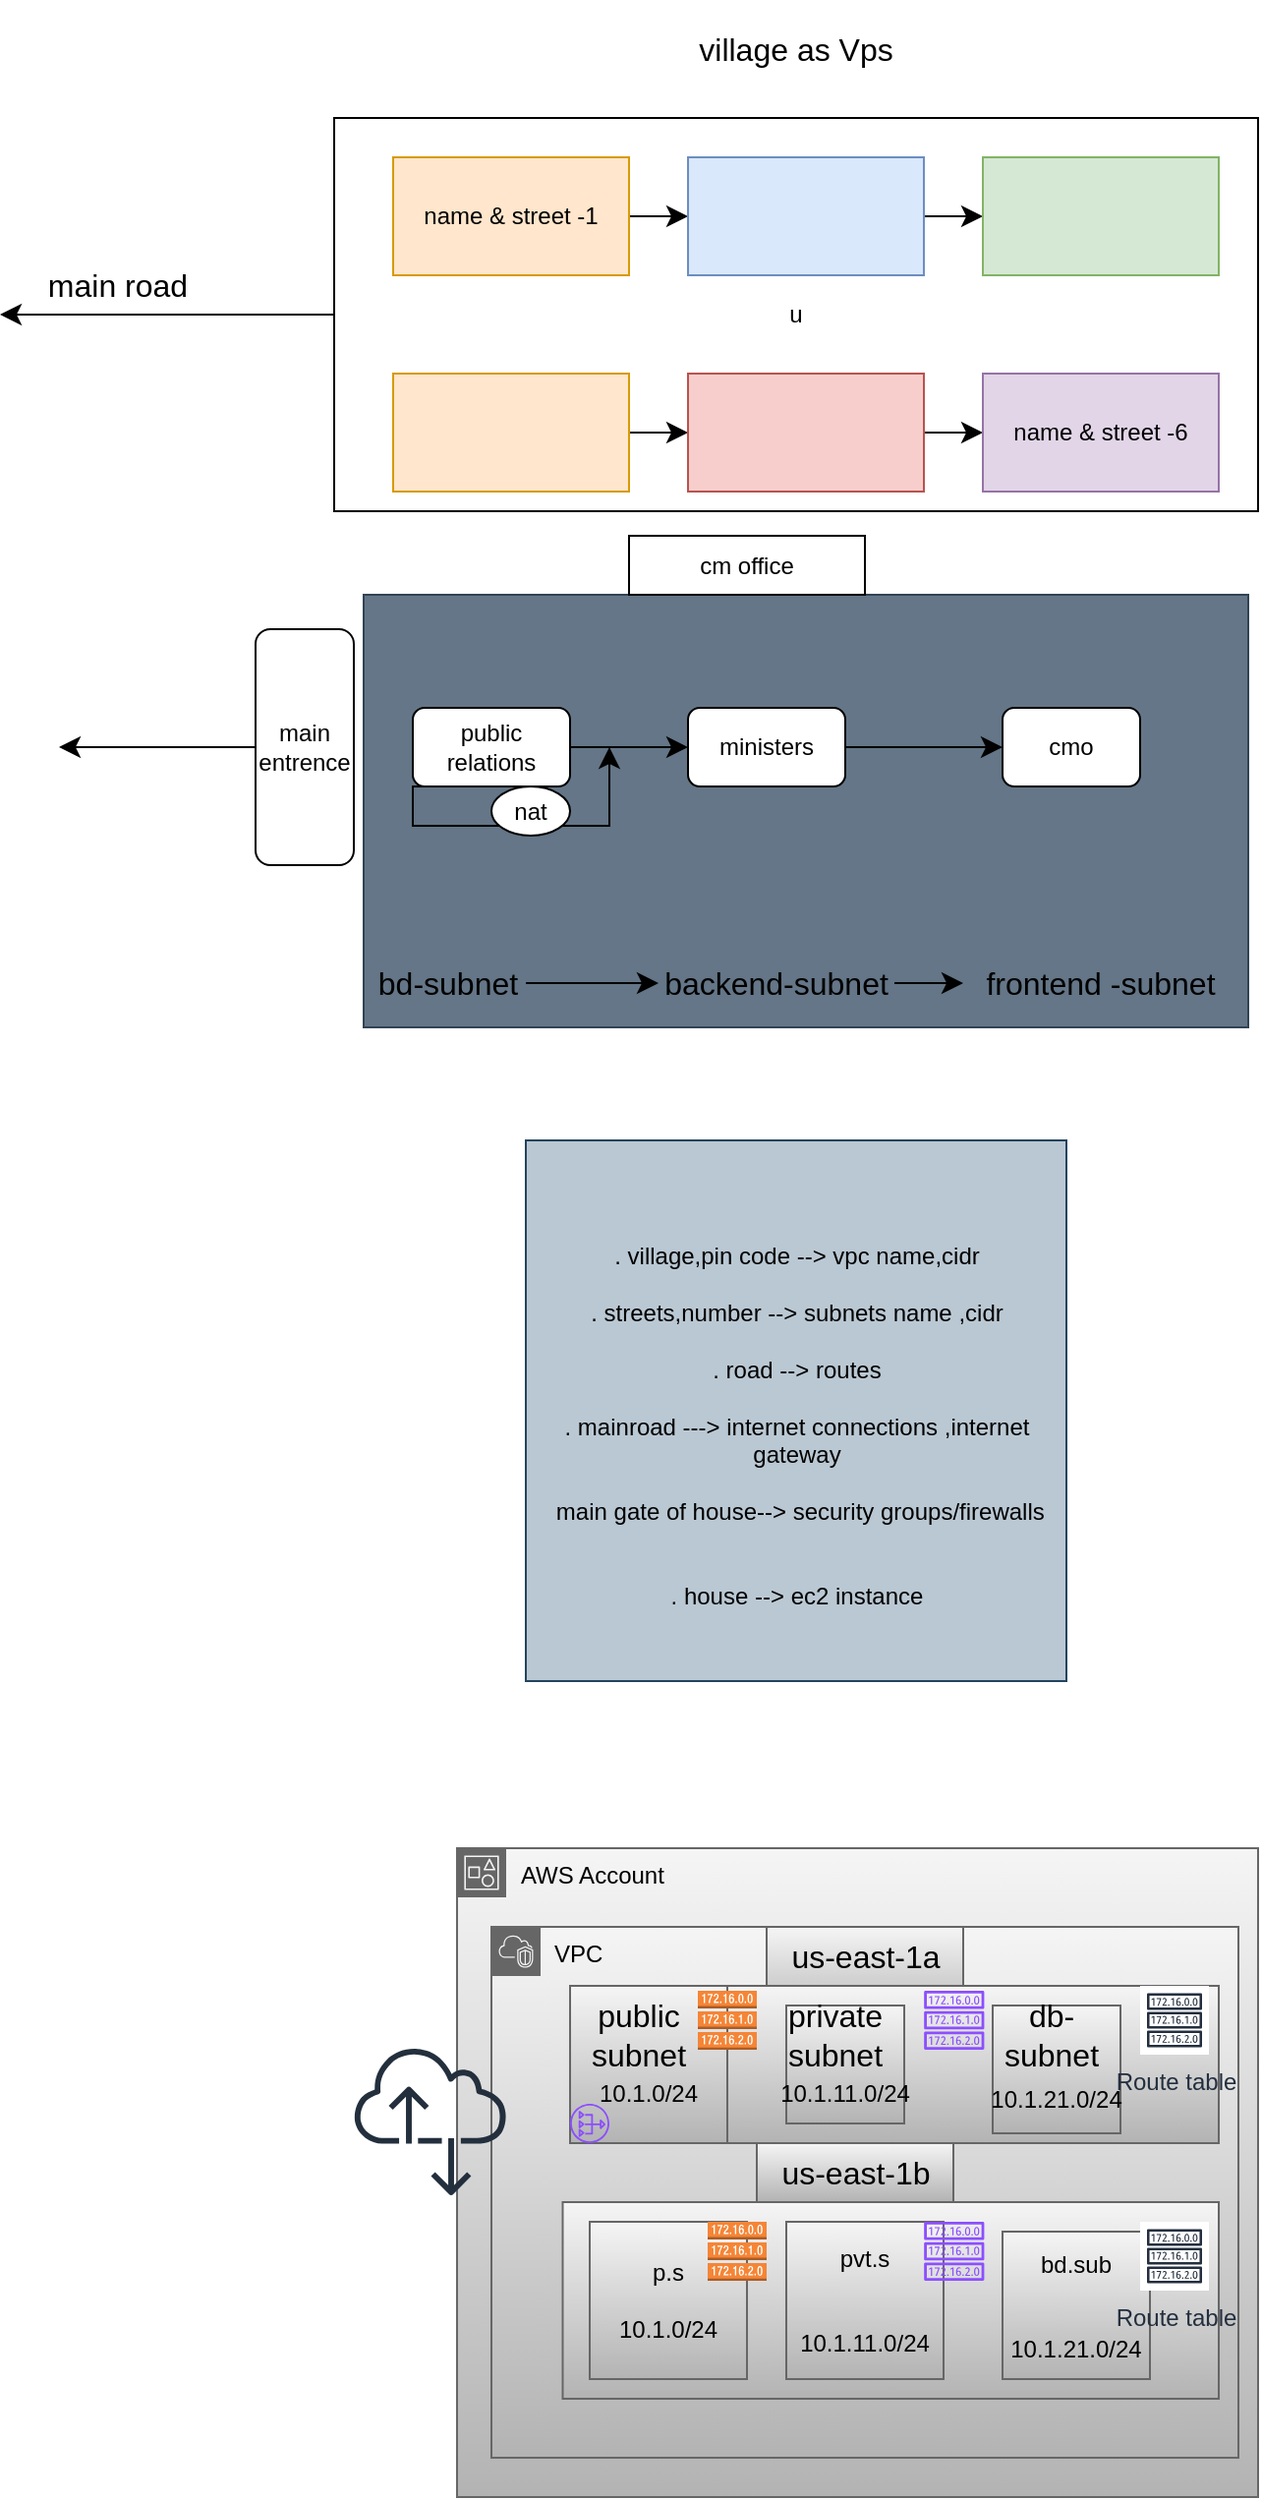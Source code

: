<mxfile version="24.8.4">
  <diagram name="Page-1" id="mvzZ6NSyyMqOKgbDVsj_">
    <mxGraphModel dx="1474" dy="607" grid="1" gridSize="10" guides="1" tooltips="1" connect="1" arrows="0" fold="1" page="1" pageScale="1" pageWidth="850" pageHeight="1100" math="0" shadow="0">
      <root>
        <mxCell id="0" />
        <mxCell id="1" parent="0" />
        <mxCell id="NnzPZb60_fNd0hpzD29Z-30" style="edgeStyle=none;curved=1;rounded=0;orthogonalLoop=1;jettySize=auto;html=1;fontSize=12;startSize=8;endSize=8;" parent="1" source="NnzPZb60_fNd0hpzD29Z-1" edge="1">
          <mxGeometry relative="1" as="geometry">
            <mxPoint x="-110" y="210" as="targetPoint" />
          </mxGeometry>
        </mxCell>
        <mxCell id="NnzPZb60_fNd0hpzD29Z-1" value="u" style="rounded=0;whiteSpace=wrap;html=1;" parent="1" vertex="1">
          <mxGeometry x="60" y="110" width="470" height="200" as="geometry" />
        </mxCell>
        <mxCell id="NnzPZb60_fNd0hpzD29Z-16" value="" style="edgeStyle=none;curved=1;rounded=0;orthogonalLoop=1;jettySize=auto;html=1;fontSize=12;startSize=8;endSize=8;" parent="1" source="NnzPZb60_fNd0hpzD29Z-2" target="NnzPZb60_fNd0hpzD29Z-9" edge="1">
          <mxGeometry relative="1" as="geometry" />
        </mxCell>
        <mxCell id="NnzPZb60_fNd0hpzD29Z-2" value="" style="rounded=0;whiteSpace=wrap;html=1;fillColor=#ffe6cc;strokeColor=#d79b00;" parent="1" vertex="1">
          <mxGeometry x="90" y="240" width="120" height="60" as="geometry" />
        </mxCell>
        <mxCell id="NnzPZb60_fNd0hpzD29Z-14" value="" style="edgeStyle=none;curved=1;rounded=0;orthogonalLoop=1;jettySize=auto;html=1;fontSize=12;startSize=8;endSize=8;" parent="1" source="NnzPZb60_fNd0hpzD29Z-3" target="NnzPZb60_fNd0hpzD29Z-11" edge="1">
          <mxGeometry relative="1" as="geometry" />
        </mxCell>
        <mxCell id="NnzPZb60_fNd0hpzD29Z-3" value="" style="rounded=0;whiteSpace=wrap;html=1;" parent="1" vertex="1">
          <mxGeometry x="240" y="130" width="120" height="60" as="geometry" />
        </mxCell>
        <mxCell id="NnzPZb60_fNd0hpzD29Z-13" value="" style="edgeStyle=none;curved=1;rounded=0;orthogonalLoop=1;jettySize=auto;html=1;fontSize=12;startSize=8;endSize=8;" parent="1" source="NnzPZb60_fNd0hpzD29Z-8" target="NnzPZb60_fNd0hpzD29Z-3" edge="1">
          <mxGeometry relative="1" as="geometry" />
        </mxCell>
        <mxCell id="NnzPZb60_fNd0hpzD29Z-8" value="name &amp;amp; street -1" style="rounded=0;whiteSpace=wrap;html=1;fillColor=#ffe6cc;strokeColor=#d79b00;" parent="1" vertex="1">
          <mxGeometry x="90" y="130" width="120" height="60" as="geometry" />
        </mxCell>
        <mxCell id="NnzPZb60_fNd0hpzD29Z-15" value="" style="edgeStyle=none;curved=1;rounded=0;orthogonalLoop=1;jettySize=auto;html=1;fontSize=12;startSize=8;endSize=8;" parent="1" source="NnzPZb60_fNd0hpzD29Z-9" target="NnzPZb60_fNd0hpzD29Z-10" edge="1">
          <mxGeometry relative="1" as="geometry" />
        </mxCell>
        <mxCell id="NnzPZb60_fNd0hpzD29Z-9" value="" style="rounded=0;whiteSpace=wrap;html=1;fillColor=#f8cecc;strokeColor=#b85450;" parent="1" vertex="1">
          <mxGeometry x="240" y="240" width="120" height="60" as="geometry" />
        </mxCell>
        <mxCell id="NnzPZb60_fNd0hpzD29Z-10" value="name &amp;amp; street -6" style="rounded=0;whiteSpace=wrap;html=1;fillColor=#e1d5e7;strokeColor=#9673a6;" parent="1" vertex="1">
          <mxGeometry x="390" y="240" width="120" height="60" as="geometry" />
        </mxCell>
        <mxCell id="NnzPZb60_fNd0hpzD29Z-11" value="" style="rounded=0;whiteSpace=wrap;html=1;fillColor=#d5e8d4;strokeColor=#82b366;" parent="1" vertex="1">
          <mxGeometry x="390" y="130" width="120" height="60" as="geometry" />
        </mxCell>
        <mxCell id="NnzPZb60_fNd0hpzD29Z-17" value="" style="rounded=0;whiteSpace=wrap;html=1;fillColor=#647687;fontColor=#ffffff;strokeColor=#314354;" parent="1" vertex="1">
          <mxGeometry x="75" y="352.5" width="450" height="220" as="geometry" />
        </mxCell>
        <mxCell id="9qyINy1KkSHCjzg-Aph0-6" style="edgeStyle=orthogonalEdgeStyle;rounded=0;orthogonalLoop=1;jettySize=auto;html=1;entryX=0;entryY=0.5;entryDx=0;entryDy=0;fontSize=12;startSize=8;endSize=8;" edge="1" parent="1" source="9qyINy1KkSHCjzg-Aph0-13">
          <mxGeometry relative="1" as="geometry">
            <mxPoint x="100" y="450" as="sourcePoint" />
            <mxPoint x="200" y="430" as="targetPoint" />
            <Array as="points">
              <mxPoint x="100" y="450" />
              <mxPoint x="100" y="470" />
              <mxPoint x="200" y="470" />
            </Array>
          </mxGeometry>
        </mxCell>
        <mxCell id="9qyINy1KkSHCjzg-Aph0-12" value="" style="edgeStyle=elbowEdgeStyle;rounded=0;orthogonalLoop=1;jettySize=auto;html=1;fontSize=12;startSize=8;endSize=8;" edge="1" parent="1" source="NnzPZb60_fNd0hpzD29Z-18" target="NnzPZb60_fNd0hpzD29Z-19">
          <mxGeometry relative="1" as="geometry" />
        </mxCell>
        <mxCell id="NnzPZb60_fNd0hpzD29Z-18" value="public relations" style="rounded=1;whiteSpace=wrap;html=1;" parent="1" vertex="1">
          <mxGeometry x="100" y="410" width="80" height="40" as="geometry" />
        </mxCell>
        <mxCell id="9qyINy1KkSHCjzg-Aph0-8" style="edgeStyle=none;curved=1;rounded=0;orthogonalLoop=1;jettySize=auto;html=1;fontSize=12;startSize=8;endSize=8;" edge="1" parent="1" source="NnzPZb60_fNd0hpzD29Z-19" target="NnzPZb60_fNd0hpzD29Z-20">
          <mxGeometry relative="1" as="geometry" />
        </mxCell>
        <mxCell id="NnzPZb60_fNd0hpzD29Z-19" value="ministers" style="rounded=1;whiteSpace=wrap;html=1;" parent="1" vertex="1">
          <mxGeometry x="240" y="410" width="80" height="40" as="geometry" />
        </mxCell>
        <mxCell id="NnzPZb60_fNd0hpzD29Z-20" value="cmo" style="rounded=1;whiteSpace=wrap;html=1;" parent="1" vertex="1">
          <mxGeometry x="400" y="410" width="70" height="40" as="geometry" />
        </mxCell>
        <mxCell id="NnzPZb60_fNd0hpzD29Z-22" style="edgeStyle=none;curved=1;rounded=0;orthogonalLoop=1;jettySize=auto;html=1;fontSize=12;startSize=8;endSize=8;" parent="1" source="NnzPZb60_fNd0hpzD29Z-21" edge="1">
          <mxGeometry relative="1" as="geometry">
            <mxPoint x="-80" y="430" as="targetPoint" />
          </mxGeometry>
        </mxCell>
        <mxCell id="NnzPZb60_fNd0hpzD29Z-21" value="main&lt;div&gt;entrence&lt;/div&gt;" style="rounded=1;whiteSpace=wrap;html=1;" parent="1" vertex="1">
          <mxGeometry x="20" y="370" width="50" height="120" as="geometry" />
        </mxCell>
        <mxCell id="NnzPZb60_fNd0hpzD29Z-23" value="cm office" style="rounded=0;whiteSpace=wrap;html=1;" parent="1" vertex="1">
          <mxGeometry x="210" y="322.5" width="120" height="30" as="geometry" />
        </mxCell>
        <mxCell id="NnzPZb60_fNd0hpzD29Z-24" value="" style="rounded=0;whiteSpace=wrap;html=1;fillColor=#dae8fc;strokeColor=#6c8ebf;" parent="1" vertex="1">
          <mxGeometry x="240" y="130" width="120" height="60" as="geometry" />
        </mxCell>
        <mxCell id="NnzPZb60_fNd0hpzD29Z-26" value="&lt;div&gt;&lt;br&gt;&lt;/div&gt;&lt;div&gt;. village,pin code --&amp;gt; vpc name,cidr&lt;/div&gt;&lt;div&gt;&lt;br&gt;&lt;/div&gt;&lt;div&gt;. streets,number --&amp;gt; subnets name ,cidr&lt;/div&gt;&lt;div&gt;&lt;br&gt;&lt;/div&gt;&lt;div&gt;. road --&amp;gt; routes&lt;/div&gt;&lt;div&gt;&lt;br&gt;&lt;/div&gt;&lt;div&gt;. mainroad ---&amp;gt; internet connections ,internet gateway&lt;/div&gt;&lt;div&gt;&lt;br&gt;&lt;/div&gt;&lt;div&gt;&amp;nbsp;main gate of house--&amp;gt; security groups/firewalls&lt;/div&gt;&lt;div&gt;&lt;br&gt;&lt;/div&gt;&lt;div&gt;&lt;br&gt;&lt;/div&gt;&lt;div&gt;. house --&amp;gt; ec2 instance&lt;/div&gt;" style="whiteSpace=wrap;html=1;aspect=fixed;fillColor=#bac8d3;strokeColor=#23445d;" parent="1" vertex="1">
          <mxGeometry x="157.5" y="630" width="275" height="275" as="geometry" />
        </mxCell>
        <mxCell id="NnzPZb60_fNd0hpzD29Z-29" value="village as Vps" style="text;html=1;align=center;verticalAlign=middle;whiteSpace=wrap;rounded=0;fontSize=16;" parent="1" vertex="1">
          <mxGeometry x="230" y="50" width="130" height="50" as="geometry" />
        </mxCell>
        <mxCell id="NnzPZb60_fNd0hpzD29Z-31" value="main road" style="text;strokeColor=none;align=center;fillColor=none;html=1;verticalAlign=middle;whiteSpace=wrap;rounded=0;fontSize=16;" parent="1" vertex="1">
          <mxGeometry x="-90" y="180" width="80" height="30" as="geometry" />
        </mxCell>
        <mxCell id="NnzPZb60_fNd0hpzD29Z-32" value="frontend -subnet" style="text;html=1;align=center;verticalAlign=middle;whiteSpace=wrap;rounded=0;fontSize=16;" parent="1" vertex="1">
          <mxGeometry x="380" y="535" width="140" height="30" as="geometry" />
        </mxCell>
        <mxCell id="NnzPZb60_fNd0hpzD29Z-36" style="edgeStyle=none;curved=1;rounded=0;orthogonalLoop=1;jettySize=auto;html=1;fontSize=12;startSize=8;endSize=8;" parent="1" source="NnzPZb60_fNd0hpzD29Z-33" target="NnzPZb60_fNd0hpzD29Z-32" edge="1">
          <mxGeometry relative="1" as="geometry" />
        </mxCell>
        <mxCell id="NnzPZb60_fNd0hpzD29Z-33" value="backend-subnet" style="text;html=1;align=center;verticalAlign=middle;whiteSpace=wrap;rounded=0;fontSize=16;" parent="1" vertex="1">
          <mxGeometry x="225" y="535" width="120" height="30" as="geometry" />
        </mxCell>
        <mxCell id="NnzPZb60_fNd0hpzD29Z-35" style="edgeStyle=none;curved=1;rounded=0;orthogonalLoop=1;jettySize=auto;html=1;fontSize=12;startSize=8;endSize=8;" parent="1" source="NnzPZb60_fNd0hpzD29Z-34" target="NnzPZb60_fNd0hpzD29Z-33" edge="1">
          <mxGeometry relative="1" as="geometry" />
        </mxCell>
        <mxCell id="NnzPZb60_fNd0hpzD29Z-34" value="bd-subnet" style="text;html=1;align=center;verticalAlign=middle;whiteSpace=wrap;rounded=0;fontSize=16;" parent="1" vertex="1">
          <mxGeometry x="77.5" y="535" width="80" height="30" as="geometry" />
        </mxCell>
        <mxCell id="9qyINy1KkSHCjzg-Aph0-13" value="nat" style="ellipse;whiteSpace=wrap;html=1;" vertex="1" parent="1">
          <mxGeometry x="140" y="450" width="40" height="25" as="geometry" />
        </mxCell>
        <mxCell id="9qyINy1KkSHCjzg-Aph0-24" value="AWS Account" style="points=[[0,0],[0.25,0],[0.5,0],[0.75,0],[1,0],[1,0.25],[1,0.5],[1,0.75],[1,1],[0.75,1],[0.5,1],[0.25,1],[0,1],[0,0.75],[0,0.5],[0,0.25]];outlineConnect=0;gradientColor=#b3b3b3;html=1;whiteSpace=wrap;fontSize=12;fontStyle=0;container=1;pointerEvents=0;collapsible=0;recursiveResize=0;shape=mxgraph.aws4.group;grIcon=mxgraph.aws4.group_account;strokeColor=#666666;fillColor=#f5f5f5;verticalAlign=top;align=left;spacingLeft=30;dashed=0;" vertex="1" parent="1">
          <mxGeometry x="122.5" y="990" width="407.5" height="330" as="geometry" />
        </mxCell>
        <mxCell id="9qyINy1KkSHCjzg-Aph0-25" value="VPC" style="points=[[0,0],[0.25,0],[0.5,0],[0.75,0],[1,0],[1,0.25],[1,0.5],[1,0.75],[1,1],[0.75,1],[0.5,1],[0.25,1],[0,1],[0,0.75],[0,0.5],[0,0.25]];outlineConnect=0;gradientColor=#b3b3b3;html=1;whiteSpace=wrap;fontSize=12;fontStyle=0;container=1;pointerEvents=0;collapsible=0;recursiveResize=0;shape=mxgraph.aws4.group;grIcon=mxgraph.aws4.group_vpc2;strokeColor=#666666;fillColor=#f5f5f5;verticalAlign=top;align=left;spacingLeft=30;dashed=0;" vertex="1" parent="9qyINy1KkSHCjzg-Aph0-24">
          <mxGeometry x="17.5" y="40" width="380" height="270" as="geometry" />
        </mxCell>
        <mxCell id="9qyINy1KkSHCjzg-Aph0-27" value="" style="rounded=0;whiteSpace=wrap;html=1;fillColor=#f5f5f5;gradientColor=#b3b3b3;strokeColor=#666666;" vertex="1" parent="9qyINy1KkSHCjzg-Aph0-25">
          <mxGeometry x="40" y="30" width="300" height="80" as="geometry" />
        </mxCell>
        <mxCell id="9qyINy1KkSHCjzg-Aph0-28" value="" style="rounded=0;whiteSpace=wrap;html=1;fillColor=#f5f5f5;gradientColor=#b3b3b3;strokeColor=#666666;" vertex="1" parent="9qyINy1KkSHCjzg-Aph0-25">
          <mxGeometry x="36.25" y="140" width="333.75" height="100" as="geometry" />
        </mxCell>
        <mxCell id="9qyINy1KkSHCjzg-Aph0-33" value="" style="edgeStyle=none;curved=1;rounded=0;orthogonalLoop=1;jettySize=auto;html=1;fontSize=12;startSize=8;endSize=8;fillColor=#f5f5f5;gradientColor=#b3b3b3;strokeColor=#666666;" edge="1" parent="9qyINy1KkSHCjzg-Aph0-25" source="9qyINy1KkSHCjzg-Aph0-32" target="9qyINy1KkSHCjzg-Aph0-28">
          <mxGeometry relative="1" as="geometry" />
        </mxCell>
        <mxCell id="9qyINy1KkSHCjzg-Aph0-32" value="us-east-1b" style="text;html=1;align=center;verticalAlign=middle;resizable=0;points=[];autosize=1;strokeColor=#666666;fillColor=#f5f5f5;fontSize=16;gradientColor=#b3b3b3;" vertex="1" parent="9qyINy1KkSHCjzg-Aph0-25">
          <mxGeometry x="135" y="110" width="100" height="30" as="geometry" />
        </mxCell>
        <mxCell id="9qyINy1KkSHCjzg-Aph0-29" value="us-east-1a&lt;div&gt;&lt;br&gt;&lt;/div&gt;" style="text;html=1;align=center;verticalAlign=middle;resizable=0;points=[];autosize=1;strokeColor=#666666;fillColor=#f5f5f5;fontSize=16;gradientColor=#b3b3b3;" vertex="1" parent="9qyINy1KkSHCjzg-Aph0-25">
          <mxGeometry x="140" width="100" height="50" as="geometry" />
        </mxCell>
        <mxCell id="9qyINy1KkSHCjzg-Aph0-34" value="" style="whiteSpace=wrap;html=1;aspect=fixed;fillColor=#f5f5f5;gradientColor=#b3b3b3;strokeColor=#666666;" vertex="1" parent="9qyINy1KkSHCjzg-Aph0-25">
          <mxGeometry x="50" y="40" width="60" height="60" as="geometry" />
        </mxCell>
        <mxCell id="9qyINy1KkSHCjzg-Aph0-35" value="" style="rounded=0;whiteSpace=wrap;html=1;fillColor=#f5f5f5;gradientColor=#b3b3b3;strokeColor=#666666;" vertex="1" parent="9qyINy1KkSHCjzg-Aph0-25">
          <mxGeometry x="40" y="30" width="330" height="80" as="geometry" />
        </mxCell>
        <mxCell id="9qyINy1KkSHCjzg-Aph0-36" value="&lt;div&gt;&lt;br&gt;&lt;/div&gt;&lt;div&gt;&lt;br&gt;&lt;/div&gt;&lt;div&gt;10.1.0/24&lt;/div&gt;" style="whiteSpace=wrap;html=1;aspect=fixed;fillColor=#f5f5f5;strokeColor=#666666;gradientColor=#b3b3b3;" vertex="1" parent="9qyINy1KkSHCjzg-Aph0-25">
          <mxGeometry x="40" y="30" width="80" height="80" as="geometry" />
        </mxCell>
        <mxCell id="9qyINy1KkSHCjzg-Aph0-37" value="&lt;div&gt;&lt;br&gt;&lt;/div&gt;&lt;div&gt;&lt;div&gt;&lt;br&gt;&lt;/div&gt;&lt;div&gt;10.1.11.0/24&lt;/div&gt;&lt;/div&gt;" style="whiteSpace=wrap;html=1;aspect=fixed;fillColor=#f5f5f5;strokeColor=#666666;gradientColor=#b3b3b3;" vertex="1" parent="9qyINy1KkSHCjzg-Aph0-25">
          <mxGeometry x="150" y="40" width="60" height="60" as="geometry" />
        </mxCell>
        <mxCell id="9qyINy1KkSHCjzg-Aph0-38" value="&lt;div&gt;&lt;br&gt;&lt;/div&gt;&lt;div&gt;&lt;div&gt;&lt;br&gt;&lt;/div&gt;&lt;div&gt;10.1.21.0/24&lt;/div&gt;&lt;/div&gt;" style="whiteSpace=wrap;html=1;aspect=fixed;fillColor=#f5f5f5;strokeColor=#666666;gradientColor=#b3b3b3;" vertex="1" parent="9qyINy1KkSHCjzg-Aph0-25">
          <mxGeometry x="255" y="40" width="65" height="65" as="geometry" />
        </mxCell>
        <mxCell id="9qyINy1KkSHCjzg-Aph0-39" value="pvt.s&lt;div&gt;&lt;br&gt;&lt;/div&gt;&lt;div&gt;&lt;div&gt;&lt;br&gt;&lt;/div&gt;&lt;div&gt;10.1.11.0/24&lt;/div&gt;&lt;/div&gt;" style="whiteSpace=wrap;html=1;aspect=fixed;fillColor=#f5f5f5;strokeColor=#666666;gradientColor=#b3b3b3;" vertex="1" parent="9qyINy1KkSHCjzg-Aph0-25">
          <mxGeometry x="150" y="150" width="80" height="80" as="geometry" />
        </mxCell>
        <mxCell id="9qyINy1KkSHCjzg-Aph0-40" value="p.s&lt;br&gt;&lt;div&gt;&lt;div&gt;&lt;br&gt;&lt;/div&gt;&lt;div&gt;10.1.0/24&lt;/div&gt;&lt;/div&gt;" style="whiteSpace=wrap;html=1;aspect=fixed;fillColor=#f5f5f5;strokeColor=#666666;gradientColor=#b3b3b3;" vertex="1" parent="9qyINy1KkSHCjzg-Aph0-25">
          <mxGeometry x="50" y="150" width="80" height="80" as="geometry" />
        </mxCell>
        <mxCell id="9qyINy1KkSHCjzg-Aph0-41" value="bd.sub&lt;div&gt;&lt;br&gt;&lt;/div&gt;&lt;div&gt;&lt;div&gt;&lt;br&gt;&lt;/div&gt;&lt;div&gt;10.1.21.0/24&lt;/div&gt;&lt;/div&gt;" style="whiteSpace=wrap;html=1;aspect=fixed;fillColor=#f5f5f5;strokeColor=#666666;gradientColor=#b3b3b3;" vertex="1" parent="9qyINy1KkSHCjzg-Aph0-25">
          <mxGeometry x="260" y="155" width="75" height="75" as="geometry" />
        </mxCell>
        <mxCell id="9qyINy1KkSHCjzg-Aph0-43" value="public subnet" style="text;html=1;align=center;verticalAlign=middle;whiteSpace=wrap;rounded=0;fontSize=16;" vertex="1" parent="9qyINy1KkSHCjzg-Aph0-25">
          <mxGeometry x="50" y="40" width="50" height="30" as="geometry" />
        </mxCell>
        <mxCell id="9qyINy1KkSHCjzg-Aph0-48" value="private&lt;div&gt;subnet&lt;/div&gt;" style="text;html=1;align=center;verticalAlign=middle;whiteSpace=wrap;rounded=0;fontSize=16;" vertex="1" parent="9qyINy1KkSHCjzg-Aph0-25">
          <mxGeometry x="150" y="40" width="50" height="30" as="geometry" />
        </mxCell>
        <mxCell id="9qyINy1KkSHCjzg-Aph0-49" value="db-subnet" style="text;html=1;align=center;verticalAlign=middle;whiteSpace=wrap;rounded=0;fontSize=16;" vertex="1" parent="9qyINy1KkSHCjzg-Aph0-25">
          <mxGeometry x="260" y="40" width="50" height="30" as="geometry" />
        </mxCell>
        <mxCell id="9qyINy1KkSHCjzg-Aph0-51" value="" style="sketch=0;outlineConnect=0;fontColor=#232F3E;gradientColor=none;fillColor=#8C4FFF;strokeColor=none;dashed=0;verticalLabelPosition=bottom;verticalAlign=top;align=center;html=1;fontSize=12;fontStyle=0;aspect=fixed;pointerEvents=1;shape=mxgraph.aws4.nat_gateway;" vertex="1" parent="9qyINy1KkSHCjzg-Aph0-25">
          <mxGeometry x="40" y="90" width="20" height="20" as="geometry" />
        </mxCell>
        <mxCell id="9qyINy1KkSHCjzg-Aph0-53" value="" style="outlineConnect=0;dashed=0;verticalLabelPosition=bottom;verticalAlign=top;align=center;html=1;shape=mxgraph.aws3.route_table;fillColor=#F58536;gradientColor=none;" vertex="1" parent="9qyINy1KkSHCjzg-Aph0-25">
          <mxGeometry x="105" y="32.5" width="30" height="30" as="geometry" />
        </mxCell>
        <mxCell id="9qyINy1KkSHCjzg-Aph0-54" value="Route table" style="sketch=0;outlineConnect=0;fontColor=#232F3E;gradientColor=none;strokeColor=#232F3E;fillColor=#ffffff;dashed=0;verticalLabelPosition=bottom;verticalAlign=top;align=center;html=1;fontSize=12;fontStyle=0;aspect=fixed;shape=mxgraph.aws4.resourceIcon;resIcon=mxgraph.aws4.route_table;" vertex="1" parent="9qyINy1KkSHCjzg-Aph0-25">
          <mxGeometry x="330" y="30" width="35" height="35" as="geometry" />
        </mxCell>
        <mxCell id="9qyINy1KkSHCjzg-Aph0-55" value="" style="sketch=0;outlineConnect=0;fontColor=#232F3E;gradientColor=none;fillColor=#8C4FFF;strokeColor=none;dashed=0;verticalLabelPosition=bottom;verticalAlign=top;align=center;html=1;fontSize=12;fontStyle=0;aspect=fixed;pointerEvents=1;shape=mxgraph.aws4.route_table;" vertex="1" parent="9qyINy1KkSHCjzg-Aph0-25">
          <mxGeometry x="220.0" y="150" width="30.79" height="30" as="geometry" />
        </mxCell>
        <mxCell id="9qyINy1KkSHCjzg-Aph0-56" value="Route table" style="sketch=0;outlineConnect=0;fontColor=#232F3E;gradientColor=none;strokeColor=#232F3E;fillColor=#ffffff;dashed=0;verticalLabelPosition=bottom;verticalAlign=top;align=center;html=1;fontSize=12;fontStyle=0;aspect=fixed;shape=mxgraph.aws4.resourceIcon;resIcon=mxgraph.aws4.route_table;" vertex="1" parent="9qyINy1KkSHCjzg-Aph0-25">
          <mxGeometry x="330" y="150" width="35" height="35" as="geometry" />
        </mxCell>
        <mxCell id="9qyINy1KkSHCjzg-Aph0-57" value="" style="outlineConnect=0;dashed=0;verticalLabelPosition=bottom;verticalAlign=top;align=center;html=1;shape=mxgraph.aws3.route_table;fillColor=#F58536;gradientColor=none;" vertex="1" parent="9qyINy1KkSHCjzg-Aph0-25">
          <mxGeometry x="110" y="150" width="30" height="30" as="geometry" />
        </mxCell>
        <mxCell id="9qyINy1KkSHCjzg-Aph0-58" value="" style="sketch=0;outlineConnect=0;fontColor=#232F3E;gradientColor=none;fillColor=#8C4FFF;strokeColor=none;dashed=0;verticalLabelPosition=bottom;verticalAlign=top;align=center;html=1;fontSize=12;fontStyle=0;aspect=fixed;pointerEvents=1;shape=mxgraph.aws4.route_table;" vertex="1" parent="9qyINy1KkSHCjzg-Aph0-25">
          <mxGeometry x="220" y="32.5" width="30.79" height="30" as="geometry" />
        </mxCell>
        <mxCell id="9qyINy1KkSHCjzg-Aph0-52" value="" style="sketch=0;outlineConnect=0;fontColor=#232F3E;gradientColor=none;fillColor=#232F3D;strokeColor=none;dashed=0;verticalLabelPosition=bottom;verticalAlign=top;align=center;html=1;fontSize=12;fontStyle=0;aspect=fixed;pointerEvents=1;shape=mxgraph.aws4.internet_alt2;" vertex="1" parent="1">
          <mxGeometry x="70" y="1090" width="78" height="78" as="geometry" />
        </mxCell>
      </root>
    </mxGraphModel>
  </diagram>
</mxfile>
